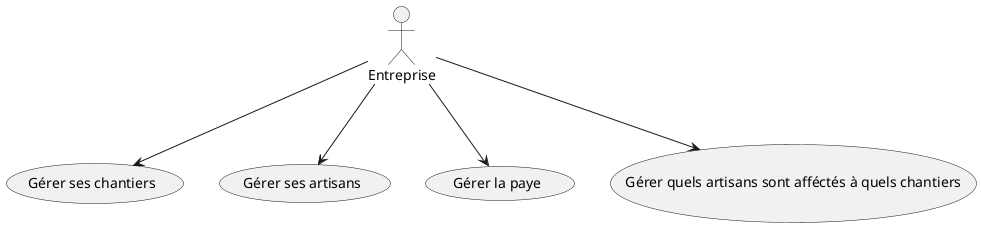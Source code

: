 @startuml

usecase r as "Gérer ses chantiers"
usecase d as "Gérer ses artisans"
usecase e as "Gérer la paye"
usecase g as "Gérer quels artisans sont afféctés à quels chantiers"

actor Entreprise 

'Pour aligner les 2 acteurs :
'r -[hidden]-> d
'd -[hidden]-> e


Entreprise --> d
Entreprise --> r
Entreprise --> e
Entreprise --> g

@enduml
